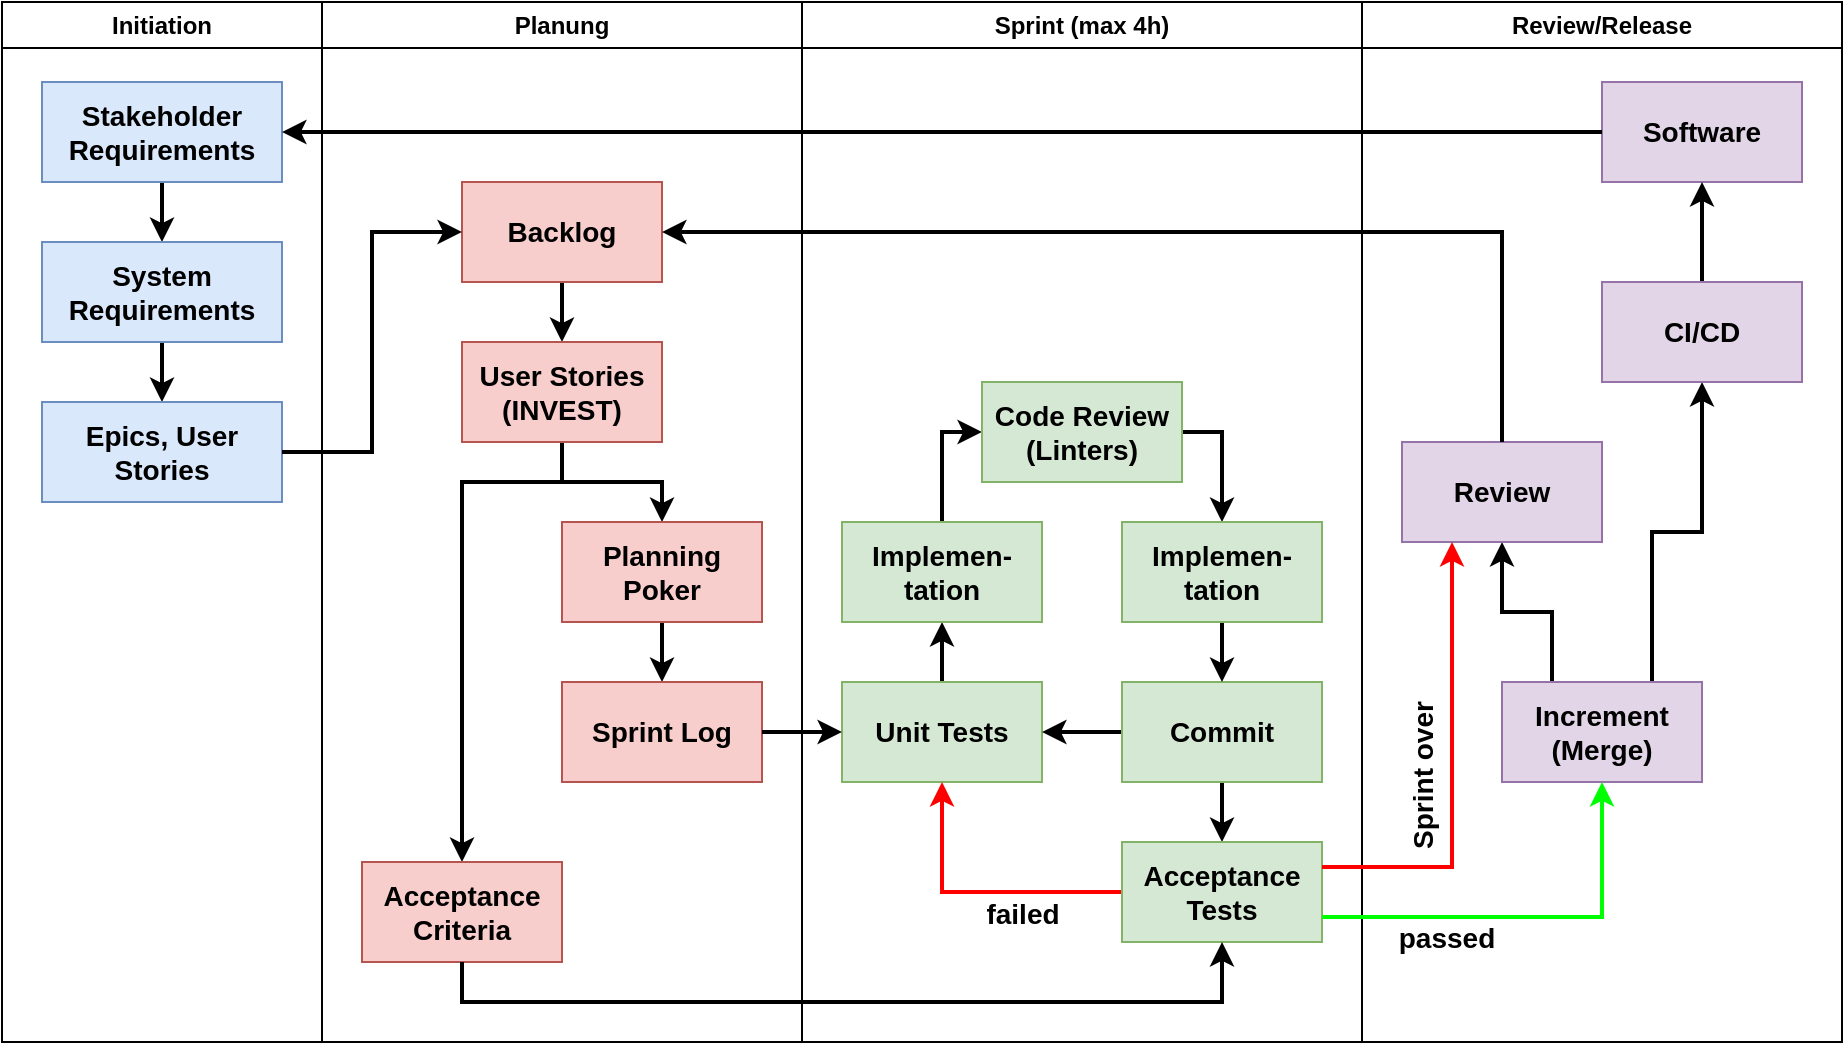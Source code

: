 <mxfile version="20.8.5"><diagram id="Uhp9QA9zl_-qck6hwBnB" name="Page-1"><mxGraphModel dx="1120" dy="510" grid="1" gridSize="10" guides="1" tooltips="1" connect="1" arrows="1" fold="1" page="1" pageScale="1" pageWidth="850" pageHeight="1100" math="0" shadow="0"><root><mxCell id="0"/><mxCell id="1" parent="0"/><mxCell id="4HzWb_SgZaG9P1p1dUXd-1" value="Initiation" style="swimlane;whiteSpace=wrap;html=1;" vertex="1" parent="1"><mxGeometry width="160" height="520" as="geometry"/></mxCell><mxCell id="4HzWb_SgZaG9P1p1dUXd-9" style="edgeStyle=orthogonalEdgeStyle;rounded=0;orthogonalLoop=1;jettySize=auto;html=1;exitX=0.5;exitY=1;exitDx=0;exitDy=0;entryX=0.5;entryY=0;entryDx=0;entryDy=0;fontSize=14;strokeWidth=2;" edge="1" parent="4HzWb_SgZaG9P1p1dUXd-1" source="4HzWb_SgZaG9P1p1dUXd-6" target="4HzWb_SgZaG9P1p1dUXd-7"><mxGeometry relative="1" as="geometry"/></mxCell><mxCell id="4HzWb_SgZaG9P1p1dUXd-6" value="&lt;b&gt;&lt;font style=&quot;font-size: 14px;&quot;&gt;Stakeholder Requirements&lt;/font&gt;&lt;/b&gt;" style="rounded=0;whiteSpace=wrap;html=1;fillColor=#dae8fc;strokeColor=#6c8ebf;" vertex="1" parent="4HzWb_SgZaG9P1p1dUXd-1"><mxGeometry x="20" y="40" width="120" height="50" as="geometry"/></mxCell><mxCell id="4HzWb_SgZaG9P1p1dUXd-10" style="edgeStyle=orthogonalEdgeStyle;rounded=0;orthogonalLoop=1;jettySize=auto;html=1;exitX=0.5;exitY=1;exitDx=0;exitDy=0;entryX=0.5;entryY=0;entryDx=0;entryDy=0;fontSize=14;strokeWidth=2;" edge="1" parent="4HzWb_SgZaG9P1p1dUXd-1" source="4HzWb_SgZaG9P1p1dUXd-7" target="4HzWb_SgZaG9P1p1dUXd-8"><mxGeometry relative="1" as="geometry"/></mxCell><mxCell id="4HzWb_SgZaG9P1p1dUXd-7" value="&lt;b&gt;&lt;font style=&quot;font-size: 14px;&quot;&gt;System Requirements&lt;/font&gt;&lt;/b&gt;" style="rounded=0;whiteSpace=wrap;html=1;fillColor=#dae8fc;strokeColor=#6c8ebf;" vertex="1" parent="4HzWb_SgZaG9P1p1dUXd-1"><mxGeometry x="20" y="120" width="120" height="50" as="geometry"/></mxCell><mxCell id="4HzWb_SgZaG9P1p1dUXd-8" value="&lt;b&gt;&lt;font style=&quot;font-size: 14px;&quot;&gt;Epics, User Stories&lt;/font&gt;&lt;/b&gt;" style="rounded=0;whiteSpace=wrap;html=1;fillColor=#dae8fc;strokeColor=#6c8ebf;" vertex="1" parent="4HzWb_SgZaG9P1p1dUXd-1"><mxGeometry x="20" y="200" width="120" height="50" as="geometry"/></mxCell><mxCell id="4HzWb_SgZaG9P1p1dUXd-2" value="Planung" style="swimlane;whiteSpace=wrap;html=1;" vertex="1" parent="1"><mxGeometry x="160" width="240" height="520" as="geometry"/></mxCell><mxCell id="4HzWb_SgZaG9P1p1dUXd-17" style="edgeStyle=orthogonalEdgeStyle;rounded=0;orthogonalLoop=1;jettySize=auto;html=1;exitX=0.5;exitY=1;exitDx=0;exitDy=0;entryX=0.5;entryY=0;entryDx=0;entryDy=0;strokeWidth=2;fontSize=14;" edge="1" parent="4HzWb_SgZaG9P1p1dUXd-2" source="4HzWb_SgZaG9P1p1dUXd-11" target="4HzWb_SgZaG9P1p1dUXd-16"><mxGeometry relative="1" as="geometry"/></mxCell><mxCell id="4HzWb_SgZaG9P1p1dUXd-11" value="&lt;b&gt;&lt;font style=&quot;font-size: 14px;&quot;&gt;Backlog&lt;/font&gt;&lt;/b&gt;" style="rounded=0;whiteSpace=wrap;html=1;fillColor=#f8cecc;strokeColor=#b85450;" vertex="1" parent="4HzWb_SgZaG9P1p1dUXd-2"><mxGeometry x="70" y="90" width="100" height="50" as="geometry"/></mxCell><mxCell id="4HzWb_SgZaG9P1p1dUXd-21" style="edgeStyle=orthogonalEdgeStyle;rounded=0;orthogonalLoop=1;jettySize=auto;html=1;exitX=0.5;exitY=1;exitDx=0;exitDy=0;entryX=0.5;entryY=0;entryDx=0;entryDy=0;strokeWidth=2;fontSize=14;" edge="1" parent="4HzWb_SgZaG9P1p1dUXd-2" source="4HzWb_SgZaG9P1p1dUXd-16" target="4HzWb_SgZaG9P1p1dUXd-18"><mxGeometry relative="1" as="geometry"><Array as="points"><mxPoint x="120" y="240"/><mxPoint x="170" y="240"/></Array></mxGeometry></mxCell><mxCell id="4HzWb_SgZaG9P1p1dUXd-24" style="edgeStyle=orthogonalEdgeStyle;rounded=0;orthogonalLoop=1;jettySize=auto;html=1;exitX=0.5;exitY=1;exitDx=0;exitDy=0;entryX=0.5;entryY=0;entryDx=0;entryDy=0;strokeColor=default;strokeWidth=2;fontSize=14;" edge="1" parent="4HzWb_SgZaG9P1p1dUXd-2" source="4HzWb_SgZaG9P1p1dUXd-16" target="4HzWb_SgZaG9P1p1dUXd-19"><mxGeometry relative="1" as="geometry"><Array as="points"><mxPoint x="120" y="240"/><mxPoint x="70" y="240"/></Array></mxGeometry></mxCell><mxCell id="4HzWb_SgZaG9P1p1dUXd-16" value="&lt;b&gt;&lt;font style=&quot;font-size: 14px;&quot;&gt;User Stories (INVEST)&lt;/font&gt;&lt;/b&gt;" style="rounded=0;whiteSpace=wrap;html=1;fillColor=#f8cecc;strokeColor=#b85450;" vertex="1" parent="4HzWb_SgZaG9P1p1dUXd-2"><mxGeometry x="70" y="170" width="100" height="50" as="geometry"/></mxCell><mxCell id="4HzWb_SgZaG9P1p1dUXd-22" style="edgeStyle=orthogonalEdgeStyle;rounded=0;orthogonalLoop=1;jettySize=auto;html=1;exitX=0.5;exitY=1;exitDx=0;exitDy=0;entryX=0.5;entryY=0;entryDx=0;entryDy=0;strokeWidth=2;fontSize=14;" edge="1" parent="4HzWb_SgZaG9P1p1dUXd-2" source="4HzWb_SgZaG9P1p1dUXd-18" target="4HzWb_SgZaG9P1p1dUXd-20"><mxGeometry relative="1" as="geometry"/></mxCell><mxCell id="4HzWb_SgZaG9P1p1dUXd-18" value="&lt;b&gt;&lt;font style=&quot;font-size: 14px;&quot;&gt;Planning Poker&lt;/font&gt;&lt;/b&gt;" style="rounded=0;whiteSpace=wrap;html=1;fillColor=#f8cecc;strokeColor=#b85450;" vertex="1" parent="4HzWb_SgZaG9P1p1dUXd-2"><mxGeometry x="120" y="260" width="100" height="50" as="geometry"/></mxCell><mxCell id="4HzWb_SgZaG9P1p1dUXd-19" value="&lt;font style=&quot;font-size: 14px;&quot;&gt;&lt;b&gt;Acceptance Criteria&lt;/b&gt;&lt;/font&gt;" style="rounded=0;whiteSpace=wrap;html=1;fillColor=#f8cecc;strokeColor=#b85450;" vertex="1" parent="4HzWb_SgZaG9P1p1dUXd-2"><mxGeometry x="20" y="430" width="100" height="50" as="geometry"/></mxCell><mxCell id="4HzWb_SgZaG9P1p1dUXd-20" value="&lt;b&gt;&lt;font style=&quot;font-size: 14px;&quot;&gt;Sprint Log&lt;/font&gt;&lt;/b&gt;" style="rounded=0;whiteSpace=wrap;html=1;fillColor=#f8cecc;strokeColor=#b85450;" vertex="1" parent="4HzWb_SgZaG9P1p1dUXd-2"><mxGeometry x="120" y="340" width="100" height="50" as="geometry"/></mxCell><mxCell id="4HzWb_SgZaG9P1p1dUXd-3" value="Sprint (max 4h)" style="swimlane;whiteSpace=wrap;html=1;" vertex="1" parent="1"><mxGeometry x="400" width="280" height="520" as="geometry"/></mxCell><mxCell id="4HzWb_SgZaG9P1p1dUXd-29" style="edgeStyle=orthogonalEdgeStyle;rounded=0;orthogonalLoop=1;jettySize=auto;html=1;exitX=0.5;exitY=0;exitDx=0;exitDy=0;entryX=0.5;entryY=1;entryDx=0;entryDy=0;strokeColor=default;strokeWidth=2;fontSize=14;" edge="1" parent="4HzWb_SgZaG9P1p1dUXd-3" source="4HzWb_SgZaG9P1p1dUXd-26" target="4HzWb_SgZaG9P1p1dUXd-28"><mxGeometry relative="1" as="geometry"/></mxCell><mxCell id="4HzWb_SgZaG9P1p1dUXd-26" value="&lt;b&gt;&lt;font style=&quot;font-size: 14px;&quot;&gt;Unit Tests&lt;/font&gt;&lt;/b&gt;" style="rounded=0;whiteSpace=wrap;html=1;fillColor=#d5e8d4;strokeColor=#82b366;" vertex="1" parent="4HzWb_SgZaG9P1p1dUXd-3"><mxGeometry x="20" y="340" width="100" height="50" as="geometry"/></mxCell><mxCell id="4HzWb_SgZaG9P1p1dUXd-33" style="edgeStyle=orthogonalEdgeStyle;rounded=0;orthogonalLoop=1;jettySize=auto;html=1;exitX=0.5;exitY=0;exitDx=0;exitDy=0;entryX=0;entryY=0.5;entryDx=0;entryDy=0;strokeColor=default;strokeWidth=2;fontSize=14;" edge="1" parent="4HzWb_SgZaG9P1p1dUXd-3" source="4HzWb_SgZaG9P1p1dUXd-28" target="4HzWb_SgZaG9P1p1dUXd-32"><mxGeometry relative="1" as="geometry"/></mxCell><mxCell id="4HzWb_SgZaG9P1p1dUXd-28" value="&lt;b&gt;&lt;font style=&quot;font-size: 14px;&quot;&gt;Implemen-tation&lt;/font&gt;&lt;/b&gt;" style="rounded=0;whiteSpace=wrap;html=1;fillColor=#d5e8d4;strokeColor=#82b366;" vertex="1" parent="4HzWb_SgZaG9P1p1dUXd-3"><mxGeometry x="20" y="260" width="100" height="50" as="geometry"/></mxCell><mxCell id="4HzWb_SgZaG9P1p1dUXd-31" style="edgeStyle=orthogonalEdgeStyle;rounded=0;orthogonalLoop=1;jettySize=auto;html=1;exitX=0;exitY=0.5;exitDx=0;exitDy=0;entryX=1;entryY=0.5;entryDx=0;entryDy=0;strokeColor=default;strokeWidth=2;fontSize=14;" edge="1" parent="4HzWb_SgZaG9P1p1dUXd-3" source="4HzWb_SgZaG9P1p1dUXd-30" target="4HzWb_SgZaG9P1p1dUXd-26"><mxGeometry relative="1" as="geometry"/></mxCell><mxCell id="4HzWb_SgZaG9P1p1dUXd-38" style="edgeStyle=orthogonalEdgeStyle;rounded=0;orthogonalLoop=1;jettySize=auto;html=1;exitX=0.5;exitY=1;exitDx=0;exitDy=0;entryX=0.5;entryY=0;entryDx=0;entryDy=0;strokeColor=default;strokeWidth=2;fontSize=14;" edge="1" parent="4HzWb_SgZaG9P1p1dUXd-3" source="4HzWb_SgZaG9P1p1dUXd-30" target="4HzWb_SgZaG9P1p1dUXd-37"><mxGeometry relative="1" as="geometry"/></mxCell><mxCell id="4HzWb_SgZaG9P1p1dUXd-30" value="&lt;b&gt;&lt;font style=&quot;font-size: 14px;&quot;&gt;Commit&lt;/font&gt;&lt;/b&gt;" style="rounded=0;whiteSpace=wrap;html=1;fillColor=#d5e8d4;strokeColor=#82b366;" vertex="1" parent="4HzWb_SgZaG9P1p1dUXd-3"><mxGeometry x="160" y="340" width="100" height="50" as="geometry"/></mxCell><mxCell id="4HzWb_SgZaG9P1p1dUXd-35" style="edgeStyle=orthogonalEdgeStyle;rounded=0;orthogonalLoop=1;jettySize=auto;html=1;exitX=1;exitY=0.5;exitDx=0;exitDy=0;entryX=0.5;entryY=0;entryDx=0;entryDy=0;strokeColor=default;strokeWidth=2;fontSize=14;" edge="1" parent="4HzWb_SgZaG9P1p1dUXd-3" source="4HzWb_SgZaG9P1p1dUXd-32" target="4HzWb_SgZaG9P1p1dUXd-34"><mxGeometry relative="1" as="geometry"/></mxCell><mxCell id="4HzWb_SgZaG9P1p1dUXd-32" value="&lt;b&gt;&lt;font style=&quot;font-size: 14px;&quot;&gt;Code Review (Linters)&lt;/font&gt;&lt;/b&gt;" style="rounded=0;whiteSpace=wrap;html=1;fillColor=#d5e8d4;strokeColor=#82b366;" vertex="1" parent="4HzWb_SgZaG9P1p1dUXd-3"><mxGeometry x="90" y="190" width="100" height="50" as="geometry"/></mxCell><mxCell id="4HzWb_SgZaG9P1p1dUXd-36" style="edgeStyle=orthogonalEdgeStyle;rounded=0;orthogonalLoop=1;jettySize=auto;html=1;exitX=0.5;exitY=1;exitDx=0;exitDy=0;entryX=0.5;entryY=0;entryDx=0;entryDy=0;strokeColor=default;strokeWidth=2;fontSize=14;" edge="1" parent="4HzWb_SgZaG9P1p1dUXd-3" source="4HzWb_SgZaG9P1p1dUXd-34" target="4HzWb_SgZaG9P1p1dUXd-30"><mxGeometry relative="1" as="geometry"/></mxCell><mxCell id="4HzWb_SgZaG9P1p1dUXd-34" value="&lt;b&gt;&lt;font style=&quot;font-size: 14px;&quot;&gt;Implemen-tation&lt;/font&gt;&lt;/b&gt;" style="rounded=0;whiteSpace=wrap;html=1;fillColor=#d5e8d4;strokeColor=#82b366;" vertex="1" parent="4HzWb_SgZaG9P1p1dUXd-3"><mxGeometry x="160" y="260" width="100" height="50" as="geometry"/></mxCell><mxCell id="4HzWb_SgZaG9P1p1dUXd-40" style="edgeStyle=orthogonalEdgeStyle;rounded=0;orthogonalLoop=1;jettySize=auto;html=1;exitX=0;exitY=0.5;exitDx=0;exitDy=0;entryX=0.5;entryY=1;entryDx=0;entryDy=0;strokeColor=#FF0000;strokeWidth=2;fontSize=14;" edge="1" parent="4HzWb_SgZaG9P1p1dUXd-3" source="4HzWb_SgZaG9P1p1dUXd-37" target="4HzWb_SgZaG9P1p1dUXd-26"><mxGeometry relative="1" as="geometry"/></mxCell><mxCell id="4HzWb_SgZaG9P1p1dUXd-41" value="&lt;b&gt;failed&lt;/b&gt;" style="edgeLabel;html=1;align=center;verticalAlign=middle;resizable=0;points=[];fontSize=14;" vertex="1" connectable="0" parent="4HzWb_SgZaG9P1p1dUXd-40"><mxGeometry x="-0.214" relative="1" as="geometry"><mxPoint x="7" y="11" as="offset"/></mxGeometry></mxCell><mxCell id="4HzWb_SgZaG9P1p1dUXd-37" value="&lt;b&gt;&lt;font style=&quot;font-size: 14px;&quot;&gt;Acceptance Tests&lt;/font&gt;&lt;/b&gt;" style="rounded=0;whiteSpace=wrap;html=1;fillColor=#d5e8d4;strokeColor=#82b366;" vertex="1" parent="4HzWb_SgZaG9P1p1dUXd-3"><mxGeometry x="160" y="420" width="100" height="50" as="geometry"/></mxCell><mxCell id="4HzWb_SgZaG9P1p1dUXd-4" value="Review/Release" style="swimlane;whiteSpace=wrap;html=1;" vertex="1" parent="1"><mxGeometry x="680" width="240" height="520" as="geometry"/></mxCell><mxCell id="4HzWb_SgZaG9P1p1dUXd-47" style="edgeStyle=orthogonalEdgeStyle;rounded=0;orthogonalLoop=1;jettySize=auto;html=1;exitX=0.75;exitY=0;exitDx=0;exitDy=0;entryX=0.5;entryY=1;entryDx=0;entryDy=0;strokeColor=#000000;strokeWidth=2;fontSize=14;" edge="1" parent="4HzWb_SgZaG9P1p1dUXd-4" source="4HzWb_SgZaG9P1p1dUXd-42" target="4HzWb_SgZaG9P1p1dUXd-45"><mxGeometry relative="1" as="geometry"/></mxCell><mxCell id="4HzWb_SgZaG9P1p1dUXd-50" style="edgeStyle=orthogonalEdgeStyle;rounded=0;orthogonalLoop=1;jettySize=auto;html=1;exitX=0.25;exitY=0;exitDx=0;exitDy=0;strokeColor=#000000;strokeWidth=2;fontSize=14;" edge="1" parent="4HzWb_SgZaG9P1p1dUXd-4" source="4HzWb_SgZaG9P1p1dUXd-42" target="4HzWb_SgZaG9P1p1dUXd-46"><mxGeometry relative="1" as="geometry"/></mxCell><mxCell id="4HzWb_SgZaG9P1p1dUXd-42" value="&lt;font style=&quot;font-size: 14px;&quot;&gt;&lt;b&gt;Increment (Merge)&lt;/b&gt;&lt;/font&gt;" style="rounded=0;whiteSpace=wrap;html=1;fillColor=#e1d5e7;strokeColor=#9673a6;" vertex="1" parent="4HzWb_SgZaG9P1p1dUXd-4"><mxGeometry x="70" y="340" width="100" height="50" as="geometry"/></mxCell><mxCell id="4HzWb_SgZaG9P1p1dUXd-44" value="&lt;b&gt;&lt;font style=&quot;font-size: 14px;&quot;&gt;Software&lt;/font&gt;&lt;/b&gt;" style="rounded=0;whiteSpace=wrap;html=1;fillColor=#e1d5e7;strokeColor=#9673a6;" vertex="1" parent="4HzWb_SgZaG9P1p1dUXd-4"><mxGeometry x="120" y="40" width="100" height="50" as="geometry"/></mxCell><mxCell id="4HzWb_SgZaG9P1p1dUXd-52" style="edgeStyle=orthogonalEdgeStyle;rounded=0;orthogonalLoop=1;jettySize=auto;html=1;exitX=0.5;exitY=0;exitDx=0;exitDy=0;entryX=0.5;entryY=1;entryDx=0;entryDy=0;strokeColor=#000000;strokeWidth=2;fontSize=14;" edge="1" parent="4HzWb_SgZaG9P1p1dUXd-4" source="4HzWb_SgZaG9P1p1dUXd-45" target="4HzWb_SgZaG9P1p1dUXd-44"><mxGeometry relative="1" as="geometry"/></mxCell><mxCell id="4HzWb_SgZaG9P1p1dUXd-45" value="&lt;b&gt;&lt;font style=&quot;font-size: 14px;&quot;&gt;CI/CD&lt;/font&gt;&lt;/b&gt;" style="rounded=0;whiteSpace=wrap;html=1;fillColor=#e1d5e7;strokeColor=#9673a6;" vertex="1" parent="4HzWb_SgZaG9P1p1dUXd-4"><mxGeometry x="120" y="140" width="100" height="50" as="geometry"/></mxCell><mxCell id="4HzWb_SgZaG9P1p1dUXd-46" value="&lt;b&gt;&lt;font style=&quot;font-size: 14px;&quot;&gt;Review&lt;/font&gt;&lt;/b&gt;" style="rounded=0;whiteSpace=wrap;html=1;fillColor=#e1d5e7;strokeColor=#9673a6;" vertex="1" parent="4HzWb_SgZaG9P1p1dUXd-4"><mxGeometry x="20" y="220" width="100" height="50" as="geometry"/></mxCell><mxCell id="4HzWb_SgZaG9P1p1dUXd-25" style="edgeStyle=orthogonalEdgeStyle;rounded=0;orthogonalLoop=1;jettySize=auto;html=1;exitX=1;exitY=0.5;exitDx=0;exitDy=0;entryX=0;entryY=0.5;entryDx=0;entryDy=0;strokeColor=default;strokeWidth=2;fontSize=14;" edge="1" parent="1" source="4HzWb_SgZaG9P1p1dUXd-8" target="4HzWb_SgZaG9P1p1dUXd-11"><mxGeometry relative="1" as="geometry"/></mxCell><mxCell id="4HzWb_SgZaG9P1p1dUXd-27" style="edgeStyle=orthogonalEdgeStyle;rounded=0;orthogonalLoop=1;jettySize=auto;html=1;exitX=1;exitY=0.5;exitDx=0;exitDy=0;entryX=0;entryY=0.5;entryDx=0;entryDy=0;strokeColor=default;strokeWidth=2;fontSize=14;" edge="1" parent="1" source="4HzWb_SgZaG9P1p1dUXd-20" target="4HzWb_SgZaG9P1p1dUXd-26"><mxGeometry relative="1" as="geometry"/></mxCell><mxCell id="4HzWb_SgZaG9P1p1dUXd-39" style="edgeStyle=orthogonalEdgeStyle;rounded=0;orthogonalLoop=1;jettySize=auto;html=1;exitX=0.5;exitY=1;exitDx=0;exitDy=0;entryX=0.5;entryY=1;entryDx=0;entryDy=0;strokeColor=default;strokeWidth=2;fontSize=14;" edge="1" parent="1" source="4HzWb_SgZaG9P1p1dUXd-19" target="4HzWb_SgZaG9P1p1dUXd-37"><mxGeometry relative="1" as="geometry"/></mxCell><mxCell id="4HzWb_SgZaG9P1p1dUXd-43" style="edgeStyle=orthogonalEdgeStyle;rounded=0;orthogonalLoop=1;jettySize=auto;html=1;exitX=1;exitY=0.75;exitDx=0;exitDy=0;entryX=0.5;entryY=1;entryDx=0;entryDy=0;strokeColor=#00FF00;strokeWidth=2;fontSize=14;" edge="1" parent="1" source="4HzWb_SgZaG9P1p1dUXd-37" target="4HzWb_SgZaG9P1p1dUXd-42"><mxGeometry relative="1" as="geometry"/></mxCell><mxCell id="4HzWb_SgZaG9P1p1dUXd-53" value="&lt;b&gt;passed&lt;/b&gt;" style="edgeLabel;html=1;align=center;verticalAlign=middle;resizable=0;points=[];fontSize=14;" vertex="1" connectable="0" parent="4HzWb_SgZaG9P1p1dUXd-43"><mxGeometry x="-0.21" y="2" relative="1" as="geometry"><mxPoint x="-20" y="12" as="offset"/></mxGeometry></mxCell><mxCell id="4HzWb_SgZaG9P1p1dUXd-48" style="edgeStyle=orthogonalEdgeStyle;rounded=0;orthogonalLoop=1;jettySize=auto;html=1;exitX=1;exitY=0.25;exitDx=0;exitDy=0;entryX=0.25;entryY=1;entryDx=0;entryDy=0;strokeColor=#FF0000;strokeWidth=2;fontSize=14;" edge="1" parent="1" source="4HzWb_SgZaG9P1p1dUXd-37" target="4HzWb_SgZaG9P1p1dUXd-46"><mxGeometry relative="1" as="geometry"/></mxCell><mxCell id="4HzWb_SgZaG9P1p1dUXd-54" value="&lt;b&gt;Sprint over&lt;/b&gt;" style="edgeLabel;html=1;align=center;verticalAlign=middle;resizable=0;points=[];fontSize=14;rotation=270;" vertex="1" connectable="0" parent="4HzWb_SgZaG9P1p1dUXd-48"><mxGeometry x="-0.159" y="-2" relative="1" as="geometry"><mxPoint x="-17" y="-15" as="offset"/></mxGeometry></mxCell><mxCell id="4HzWb_SgZaG9P1p1dUXd-51" style="edgeStyle=orthogonalEdgeStyle;rounded=0;orthogonalLoop=1;jettySize=auto;html=1;exitX=0.5;exitY=0;exitDx=0;exitDy=0;entryX=1;entryY=0.5;entryDx=0;entryDy=0;strokeColor=#000000;strokeWidth=2;fontSize=14;" edge="1" parent="1" source="4HzWb_SgZaG9P1p1dUXd-46" target="4HzWb_SgZaG9P1p1dUXd-11"><mxGeometry relative="1" as="geometry"/></mxCell><mxCell id="4HzWb_SgZaG9P1p1dUXd-55" style="edgeStyle=orthogonalEdgeStyle;rounded=0;orthogonalLoop=1;jettySize=auto;html=1;exitX=0;exitY=0.5;exitDx=0;exitDy=0;entryX=1;entryY=0.5;entryDx=0;entryDy=0;strokeColor=#000000;strokeWidth=2;fontSize=14;" edge="1" parent="1" source="4HzWb_SgZaG9P1p1dUXd-44" target="4HzWb_SgZaG9P1p1dUXd-6"><mxGeometry relative="1" as="geometry"/></mxCell></root></mxGraphModel></diagram></mxfile>